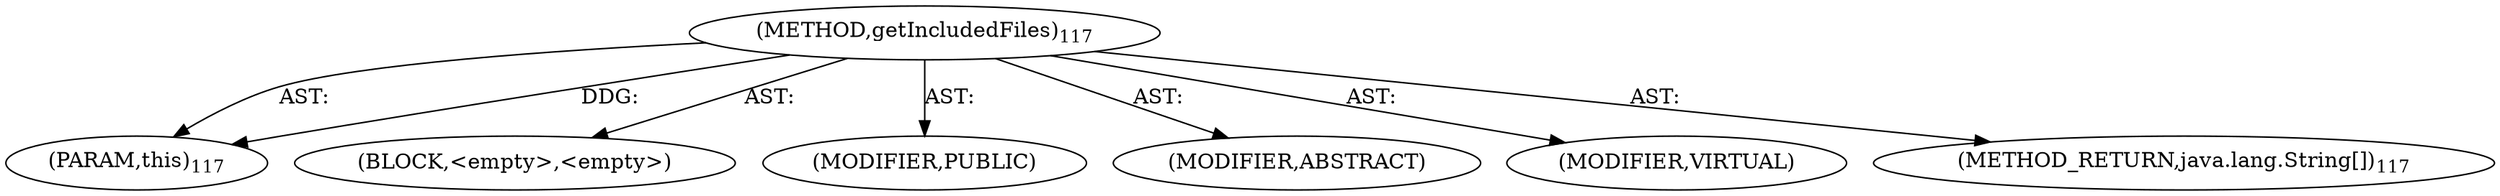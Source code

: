 digraph "getIncludedFiles" {  
"111669149701" [label = <(METHOD,getIncludedFiles)<SUB>117</SUB>> ]
"115964116997" [label = <(PARAM,this)<SUB>117</SUB>> ]
"25769803781" [label = <(BLOCK,&lt;empty&gt;,&lt;empty&gt;)> ]
"133143986191" [label = <(MODIFIER,PUBLIC)> ]
"133143986192" [label = <(MODIFIER,ABSTRACT)> ]
"133143986193" [label = <(MODIFIER,VIRTUAL)> ]
"128849018885" [label = <(METHOD_RETURN,java.lang.String[])<SUB>117</SUB>> ]
  "111669149701" -> "115964116997"  [ label = "AST: "] 
  "111669149701" -> "25769803781"  [ label = "AST: "] 
  "111669149701" -> "133143986191"  [ label = "AST: "] 
  "111669149701" -> "133143986192"  [ label = "AST: "] 
  "111669149701" -> "133143986193"  [ label = "AST: "] 
  "111669149701" -> "128849018885"  [ label = "AST: "] 
  "111669149701" -> "115964116997"  [ label = "DDG: "] 
}
